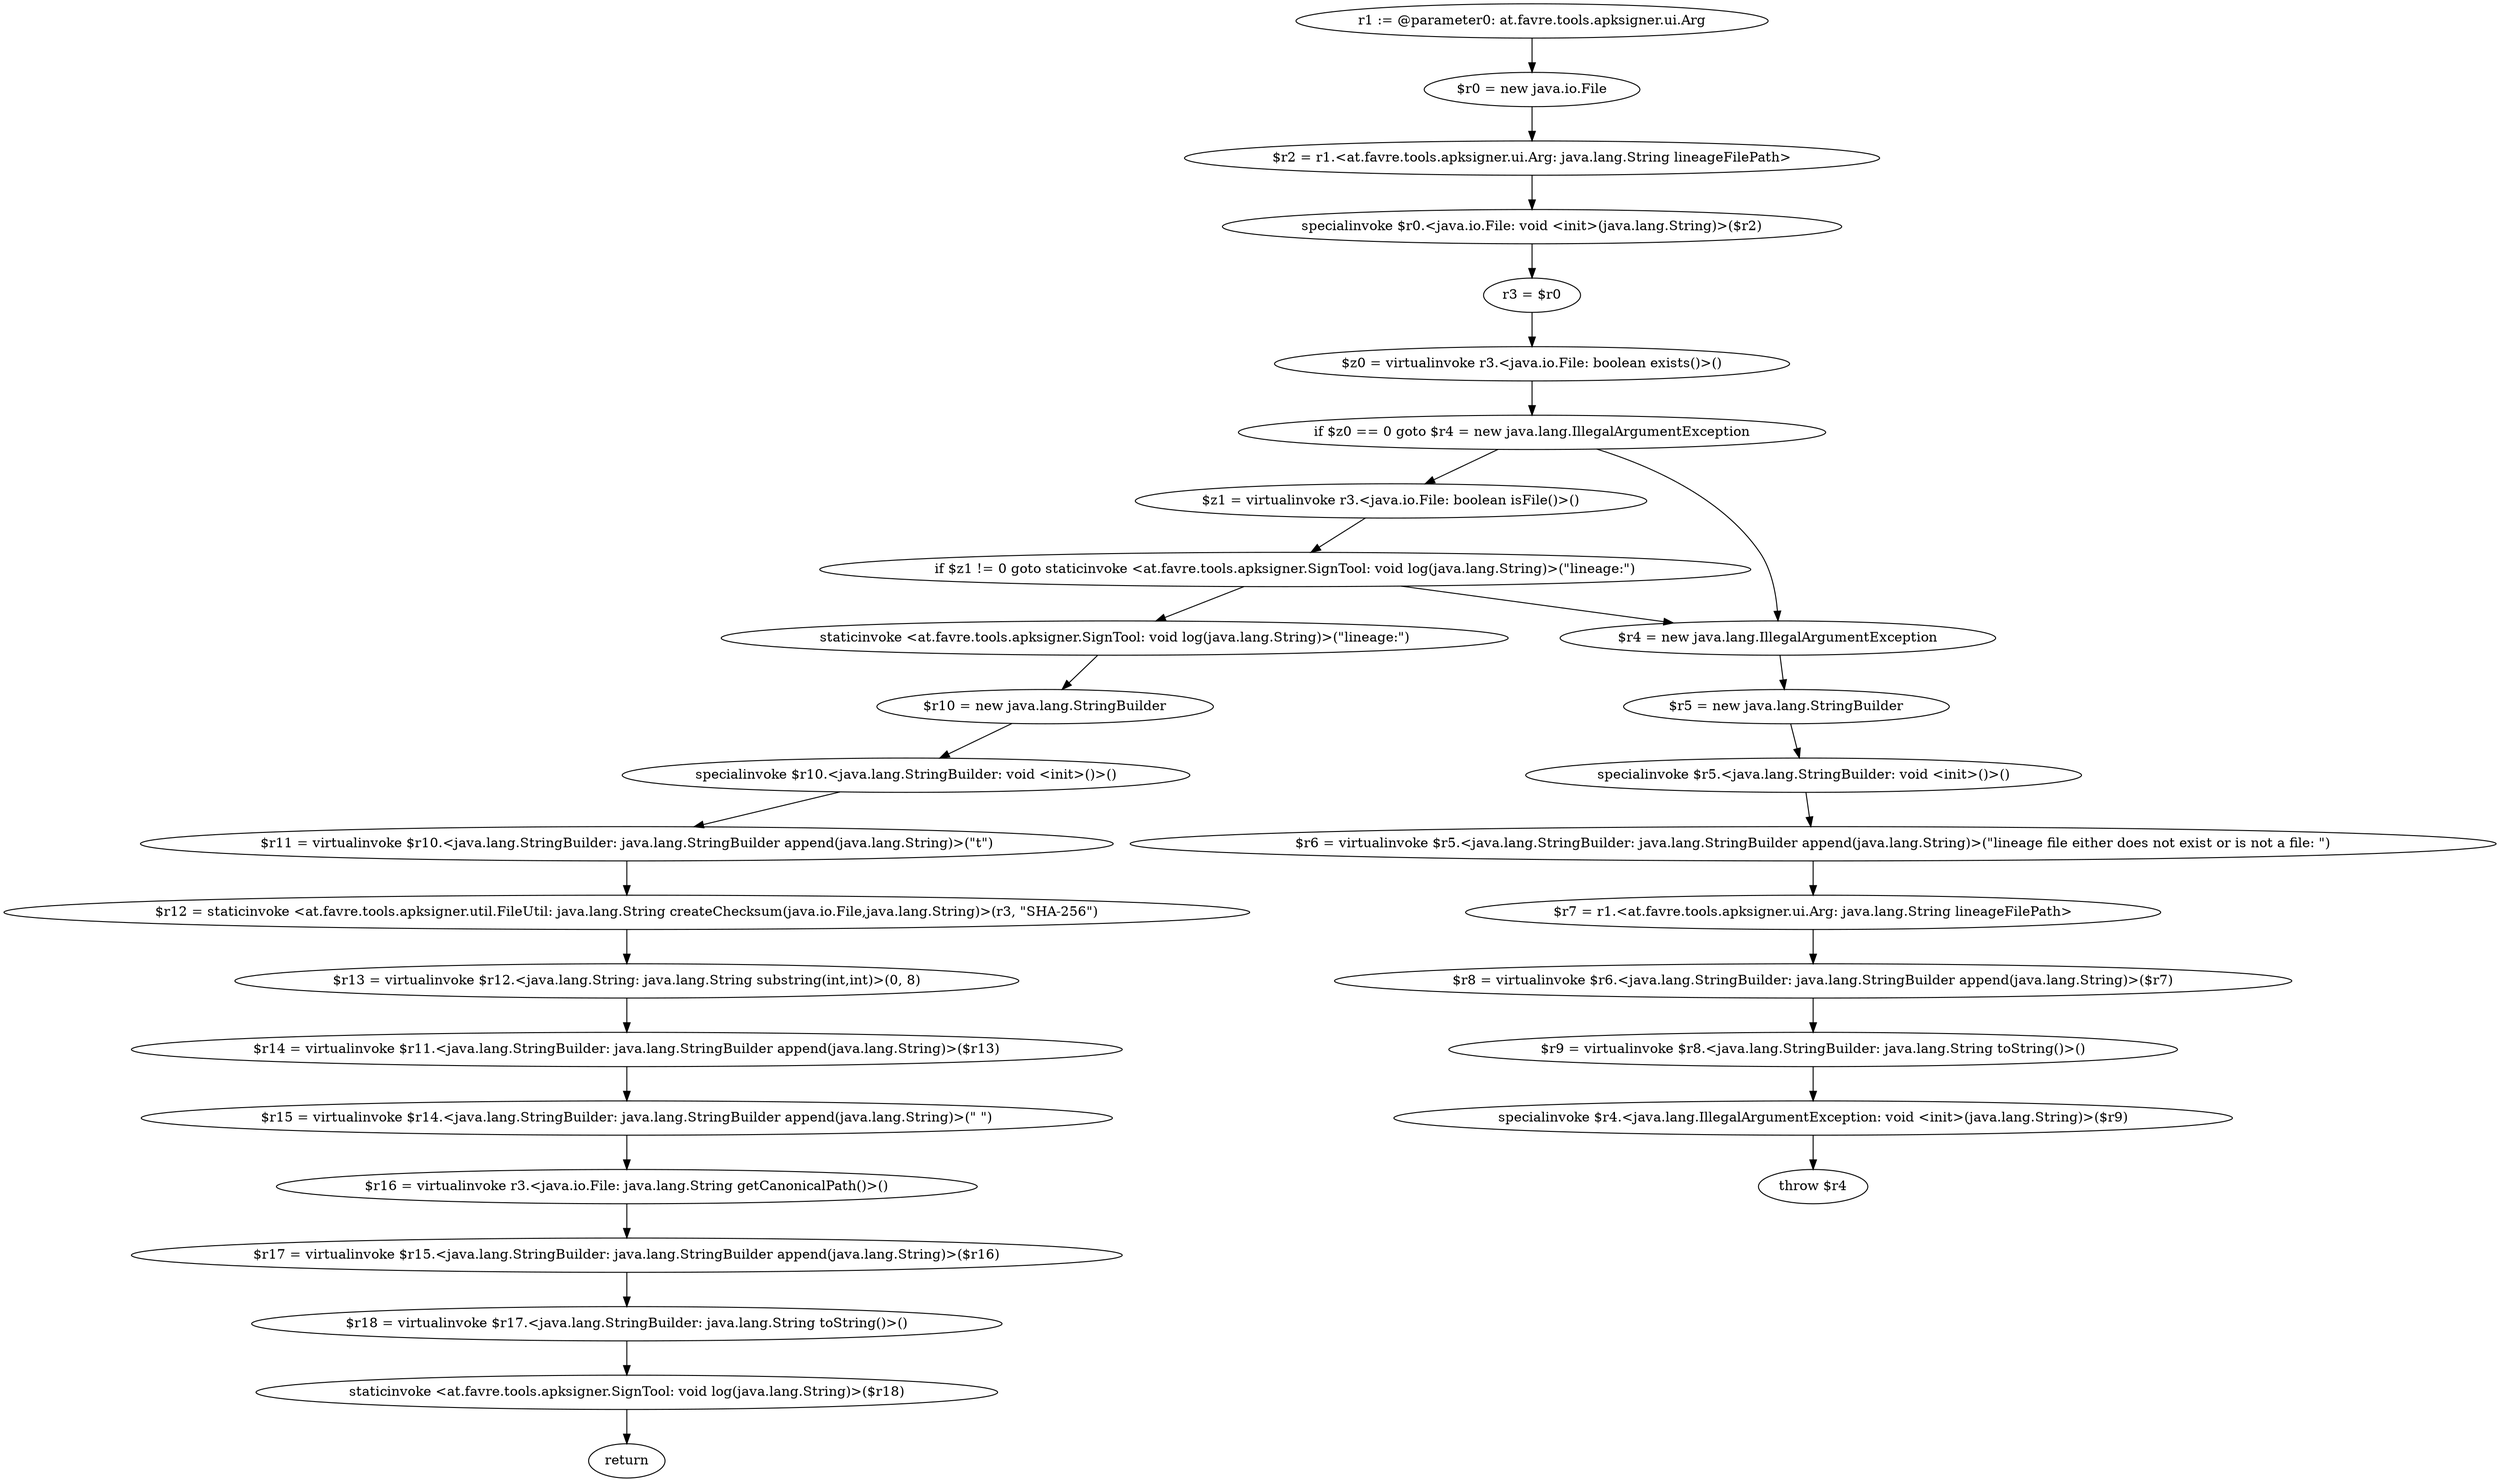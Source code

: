 digraph "unitGraph" {
    "r1 := @parameter0: at.favre.tools.apksigner.ui.Arg"
    "$r0 = new java.io.File"
    "$r2 = r1.<at.favre.tools.apksigner.ui.Arg: java.lang.String lineageFilePath>"
    "specialinvoke $r0.<java.io.File: void <init>(java.lang.String)>($r2)"
    "r3 = $r0"
    "$z0 = virtualinvoke r3.<java.io.File: boolean exists()>()"
    "if $z0 == 0 goto $r4 = new java.lang.IllegalArgumentException"
    "$z1 = virtualinvoke r3.<java.io.File: boolean isFile()>()"
    "if $z1 != 0 goto staticinvoke <at.favre.tools.apksigner.SignTool: void log(java.lang.String)>(\"lineage:\")"
    "$r4 = new java.lang.IllegalArgumentException"
    "$r5 = new java.lang.StringBuilder"
    "specialinvoke $r5.<java.lang.StringBuilder: void <init>()>()"
    "$r6 = virtualinvoke $r5.<java.lang.StringBuilder: java.lang.StringBuilder append(java.lang.String)>(\"lineage file either does not exist or is not a file: \")"
    "$r7 = r1.<at.favre.tools.apksigner.ui.Arg: java.lang.String lineageFilePath>"
    "$r8 = virtualinvoke $r6.<java.lang.StringBuilder: java.lang.StringBuilder append(java.lang.String)>($r7)"
    "$r9 = virtualinvoke $r8.<java.lang.StringBuilder: java.lang.String toString()>()"
    "specialinvoke $r4.<java.lang.IllegalArgumentException: void <init>(java.lang.String)>($r9)"
    "throw $r4"
    "staticinvoke <at.favre.tools.apksigner.SignTool: void log(java.lang.String)>(\"lineage:\")"
    "$r10 = new java.lang.StringBuilder"
    "specialinvoke $r10.<java.lang.StringBuilder: void <init>()>()"
    "$r11 = virtualinvoke $r10.<java.lang.StringBuilder: java.lang.StringBuilder append(java.lang.String)>(\"\t\")"
    "$r12 = staticinvoke <at.favre.tools.apksigner.util.FileUtil: java.lang.String createChecksum(java.io.File,java.lang.String)>(r3, \"SHA-256\")"
    "$r13 = virtualinvoke $r12.<java.lang.String: java.lang.String substring(int,int)>(0, 8)"
    "$r14 = virtualinvoke $r11.<java.lang.StringBuilder: java.lang.StringBuilder append(java.lang.String)>($r13)"
    "$r15 = virtualinvoke $r14.<java.lang.StringBuilder: java.lang.StringBuilder append(java.lang.String)>(\" \")"
    "$r16 = virtualinvoke r3.<java.io.File: java.lang.String getCanonicalPath()>()"
    "$r17 = virtualinvoke $r15.<java.lang.StringBuilder: java.lang.StringBuilder append(java.lang.String)>($r16)"
    "$r18 = virtualinvoke $r17.<java.lang.StringBuilder: java.lang.String toString()>()"
    "staticinvoke <at.favre.tools.apksigner.SignTool: void log(java.lang.String)>($r18)"
    "return"
    "r1 := @parameter0: at.favre.tools.apksigner.ui.Arg"->"$r0 = new java.io.File";
    "$r0 = new java.io.File"->"$r2 = r1.<at.favre.tools.apksigner.ui.Arg: java.lang.String lineageFilePath>";
    "$r2 = r1.<at.favre.tools.apksigner.ui.Arg: java.lang.String lineageFilePath>"->"specialinvoke $r0.<java.io.File: void <init>(java.lang.String)>($r2)";
    "specialinvoke $r0.<java.io.File: void <init>(java.lang.String)>($r2)"->"r3 = $r0";
    "r3 = $r0"->"$z0 = virtualinvoke r3.<java.io.File: boolean exists()>()";
    "$z0 = virtualinvoke r3.<java.io.File: boolean exists()>()"->"if $z0 == 0 goto $r4 = new java.lang.IllegalArgumentException";
    "if $z0 == 0 goto $r4 = new java.lang.IllegalArgumentException"->"$z1 = virtualinvoke r3.<java.io.File: boolean isFile()>()";
    "if $z0 == 0 goto $r4 = new java.lang.IllegalArgumentException"->"$r4 = new java.lang.IllegalArgumentException";
    "$z1 = virtualinvoke r3.<java.io.File: boolean isFile()>()"->"if $z1 != 0 goto staticinvoke <at.favre.tools.apksigner.SignTool: void log(java.lang.String)>(\"lineage:\")";
    "if $z1 != 0 goto staticinvoke <at.favre.tools.apksigner.SignTool: void log(java.lang.String)>(\"lineage:\")"->"$r4 = new java.lang.IllegalArgumentException";
    "if $z1 != 0 goto staticinvoke <at.favre.tools.apksigner.SignTool: void log(java.lang.String)>(\"lineage:\")"->"staticinvoke <at.favre.tools.apksigner.SignTool: void log(java.lang.String)>(\"lineage:\")";
    "$r4 = new java.lang.IllegalArgumentException"->"$r5 = new java.lang.StringBuilder";
    "$r5 = new java.lang.StringBuilder"->"specialinvoke $r5.<java.lang.StringBuilder: void <init>()>()";
    "specialinvoke $r5.<java.lang.StringBuilder: void <init>()>()"->"$r6 = virtualinvoke $r5.<java.lang.StringBuilder: java.lang.StringBuilder append(java.lang.String)>(\"lineage file either does not exist or is not a file: \")";
    "$r6 = virtualinvoke $r5.<java.lang.StringBuilder: java.lang.StringBuilder append(java.lang.String)>(\"lineage file either does not exist or is not a file: \")"->"$r7 = r1.<at.favre.tools.apksigner.ui.Arg: java.lang.String lineageFilePath>";
    "$r7 = r1.<at.favre.tools.apksigner.ui.Arg: java.lang.String lineageFilePath>"->"$r8 = virtualinvoke $r6.<java.lang.StringBuilder: java.lang.StringBuilder append(java.lang.String)>($r7)";
    "$r8 = virtualinvoke $r6.<java.lang.StringBuilder: java.lang.StringBuilder append(java.lang.String)>($r7)"->"$r9 = virtualinvoke $r8.<java.lang.StringBuilder: java.lang.String toString()>()";
    "$r9 = virtualinvoke $r8.<java.lang.StringBuilder: java.lang.String toString()>()"->"specialinvoke $r4.<java.lang.IllegalArgumentException: void <init>(java.lang.String)>($r9)";
    "specialinvoke $r4.<java.lang.IllegalArgumentException: void <init>(java.lang.String)>($r9)"->"throw $r4";
    "staticinvoke <at.favre.tools.apksigner.SignTool: void log(java.lang.String)>(\"lineage:\")"->"$r10 = new java.lang.StringBuilder";
    "$r10 = new java.lang.StringBuilder"->"specialinvoke $r10.<java.lang.StringBuilder: void <init>()>()";
    "specialinvoke $r10.<java.lang.StringBuilder: void <init>()>()"->"$r11 = virtualinvoke $r10.<java.lang.StringBuilder: java.lang.StringBuilder append(java.lang.String)>(\"\t\")";
    "$r11 = virtualinvoke $r10.<java.lang.StringBuilder: java.lang.StringBuilder append(java.lang.String)>(\"\t\")"->"$r12 = staticinvoke <at.favre.tools.apksigner.util.FileUtil: java.lang.String createChecksum(java.io.File,java.lang.String)>(r3, \"SHA-256\")";
    "$r12 = staticinvoke <at.favre.tools.apksigner.util.FileUtil: java.lang.String createChecksum(java.io.File,java.lang.String)>(r3, \"SHA-256\")"->"$r13 = virtualinvoke $r12.<java.lang.String: java.lang.String substring(int,int)>(0, 8)";
    "$r13 = virtualinvoke $r12.<java.lang.String: java.lang.String substring(int,int)>(0, 8)"->"$r14 = virtualinvoke $r11.<java.lang.StringBuilder: java.lang.StringBuilder append(java.lang.String)>($r13)";
    "$r14 = virtualinvoke $r11.<java.lang.StringBuilder: java.lang.StringBuilder append(java.lang.String)>($r13)"->"$r15 = virtualinvoke $r14.<java.lang.StringBuilder: java.lang.StringBuilder append(java.lang.String)>(\" \")";
    "$r15 = virtualinvoke $r14.<java.lang.StringBuilder: java.lang.StringBuilder append(java.lang.String)>(\" \")"->"$r16 = virtualinvoke r3.<java.io.File: java.lang.String getCanonicalPath()>()";
    "$r16 = virtualinvoke r3.<java.io.File: java.lang.String getCanonicalPath()>()"->"$r17 = virtualinvoke $r15.<java.lang.StringBuilder: java.lang.StringBuilder append(java.lang.String)>($r16)";
    "$r17 = virtualinvoke $r15.<java.lang.StringBuilder: java.lang.StringBuilder append(java.lang.String)>($r16)"->"$r18 = virtualinvoke $r17.<java.lang.StringBuilder: java.lang.String toString()>()";
    "$r18 = virtualinvoke $r17.<java.lang.StringBuilder: java.lang.String toString()>()"->"staticinvoke <at.favre.tools.apksigner.SignTool: void log(java.lang.String)>($r18)";
    "staticinvoke <at.favre.tools.apksigner.SignTool: void log(java.lang.String)>($r18)"->"return";
}
